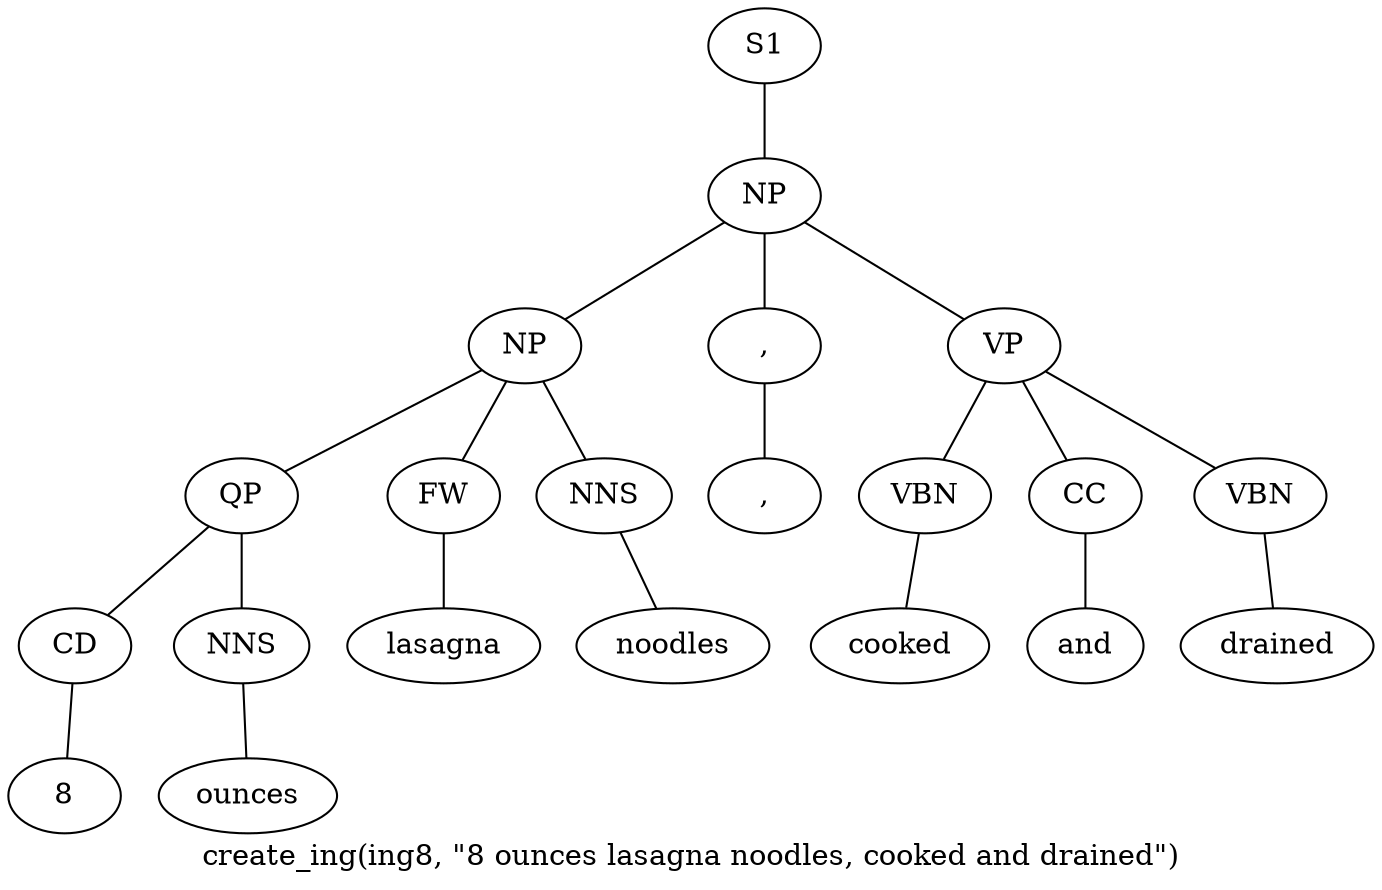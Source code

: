 graph SyntaxGraph {
	label = "create_ing(ing8, \"8 ounces lasagna noodles, cooked and drained\")";
	Node0 [label="S1"];
	Node1 [label="NP"];
	Node2 [label="NP"];
	Node3 [label="QP"];
	Node4 [label="CD"];
	Node5 [label="8"];
	Node6 [label="NNS"];
	Node7 [label="ounces"];
	Node8 [label="FW"];
	Node9 [label="lasagna"];
	Node10 [label="NNS"];
	Node11 [label="noodles"];
	Node12 [label=","];
	Node13 [label=","];
	Node14 [label="VP"];
	Node15 [label="VBN"];
	Node16 [label="cooked"];
	Node17 [label="CC"];
	Node18 [label="and"];
	Node19 [label="VBN"];
	Node20 [label="drained"];

	Node0 -- Node1;
	Node1 -- Node2;
	Node1 -- Node12;
	Node1 -- Node14;
	Node2 -- Node3;
	Node2 -- Node8;
	Node2 -- Node10;
	Node3 -- Node4;
	Node3 -- Node6;
	Node4 -- Node5;
	Node6 -- Node7;
	Node8 -- Node9;
	Node10 -- Node11;
	Node12 -- Node13;
	Node14 -- Node15;
	Node14 -- Node17;
	Node14 -- Node19;
	Node15 -- Node16;
	Node17 -- Node18;
	Node19 -- Node20;
}